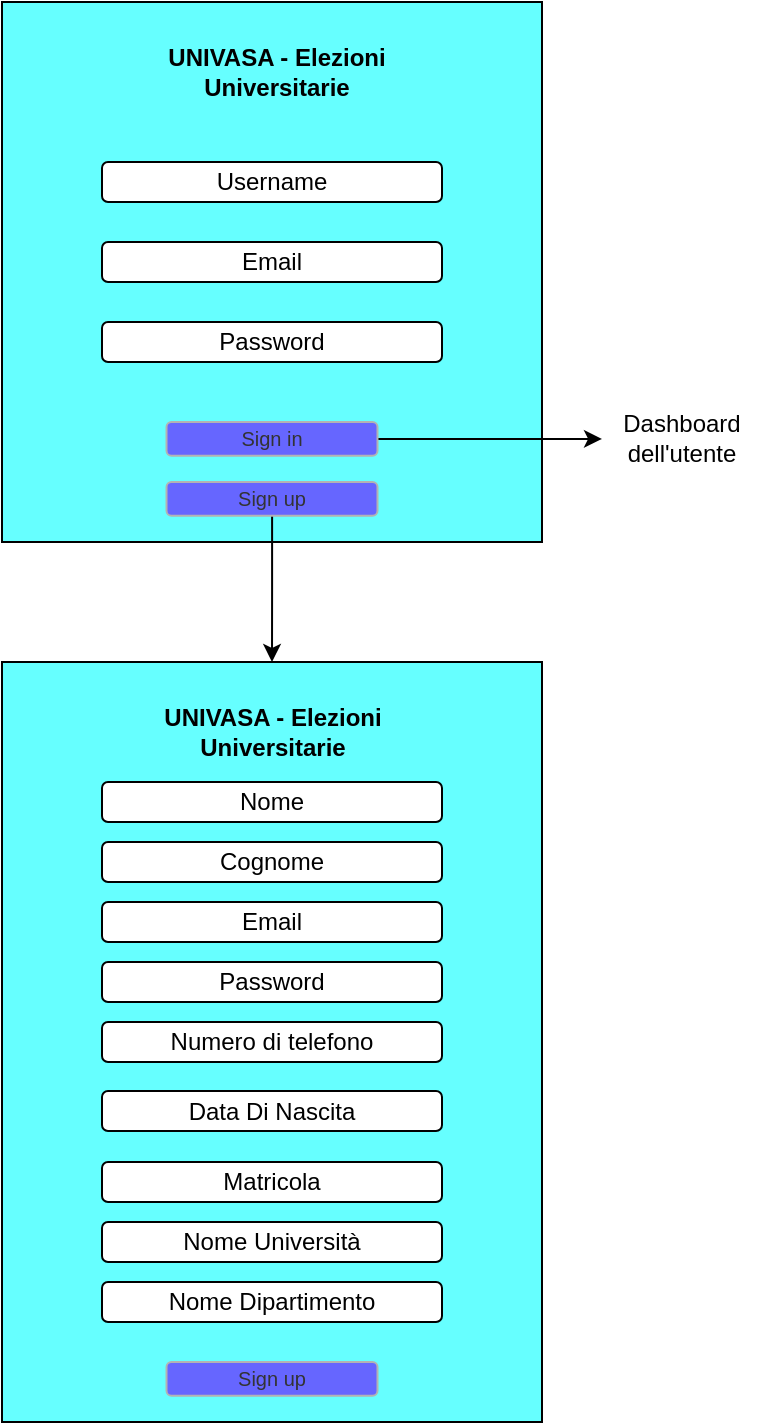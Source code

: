 <mxfile version="13.0.1" type="device"><diagram id="9EoMUhnSam1c6W3MGaWz" name="Page-1"><mxGraphModel dx="1108" dy="510" grid="1" gridSize="10" guides="1" tooltips="1" connect="1" arrows="1" fold="1" page="1" pageScale="1" pageWidth="827" pageHeight="1169" math="0" shadow="0"><root><mxCell id="0"/><mxCell id="1" parent="0"/><mxCell id="_vRcVz94ekLBXzKJkoFG-21" value="" style="rounded=0;whiteSpace=wrap;html=1;strokeColor=#000000;fillColor=#66FFFF;" vertex="1" parent="1"><mxGeometry x="180" y="360" width="270" height="380" as="geometry"/></mxCell><mxCell id="FE44FKlBEFNEd_CQkycl-1" value="" style="whiteSpace=wrap;html=1;aspect=fixed;fillColor=#66FFFF;" parent="1" vertex="1"><mxGeometry x="180" y="30" width="270" height="270" as="geometry"/></mxCell><mxCell id="FE44FKlBEFNEd_CQkycl-4" value="Username&lt;span style=&quot;font-family: monospace ; font-size: 0px&quot;&gt;%3CmxGraphModel%3E%3Croot%3E%3CmxCell%20id%3D%220%22%2F%3E%3CmxCell%20id%3D%221%22%20parent%3D%220%22%2F%3E%3CmxCell%20id%3D%222%22%20value%3D%22Login%22%20style%3D%22text%3Bhtml%3D1%3BstrokeColor%3Dnone%3BfillColor%3Dnone%3Balign%3Dcenter%3BverticalAlign%3Dmiddle%3BwhiteSpace%3Dwrap%3Brounded%3D0%3B%22%20vertex%3D%221%22%20parent%3D%221%22%3E%3CmxGeometry%20x%3D%22295%22%20y%3D%22240%22%20width%3D%2240%22%20height%3D%2220%22%20as%3D%22geometry%22%2F%3E%3C%2FmxCell%3E%3C%2Froot%3E%3C%2FmxGraphModel%3E&lt;/span&gt;" style="rounded=1;whiteSpace=wrap;html=1;" parent="1" vertex="1"><mxGeometry x="230" y="110" width="170" height="20" as="geometry"/></mxCell><mxCell id="FE44FKlBEFNEd_CQkycl-5" value="Email" style="rounded=1;whiteSpace=wrap;html=1;" parent="1" vertex="1"><mxGeometry x="230" y="150" width="170" height="20" as="geometry"/></mxCell><mxCell id="FE44FKlBEFNEd_CQkycl-6" value="Password" style="rounded=1;whiteSpace=wrap;html=1;" parent="1" vertex="1"><mxGeometry x="230" y="190" width="170" height="20" as="geometry"/></mxCell><mxCell id="FE44FKlBEFNEd_CQkycl-7" value="&lt;b&gt;UNIVASA - Elezioni Universitarie&lt;/b&gt;" style="text;html=1;strokeColor=none;fillColor=none;align=center;verticalAlign=middle;whiteSpace=wrap;rounded=0;" parent="1" vertex="1"><mxGeometry x="255" y="50" width="125" height="30" as="geometry"/></mxCell><mxCell id="_vRcVz94ekLBXzKJkoFG-9" value="" style="edgeStyle=orthogonalEdgeStyle;rounded=0;orthogonalLoop=1;jettySize=auto;html=1;entryX=0;entryY=0.5;entryDx=0;entryDy=0;" edge="1" parent="1" source="_vRcVz94ekLBXzKJkoFG-1" target="_vRcVz94ekLBXzKJkoFG-10"><mxGeometry relative="1" as="geometry"><mxPoint x="447.75" y="248.44" as="targetPoint"/></mxGeometry></mxCell><mxCell id="_vRcVz94ekLBXzKJkoFG-1" value="Sign in" style="rounded=1;html=1;shadow=0;dashed=0;whiteSpace=wrap;fontSize=10;fillColor=#6666FF;align=center;strokeColor=#B3B3B3;fontColor=#333333;" vertex="1" parent="1"><mxGeometry x="262.25" y="240" width="105.5" height="16.88" as="geometry"/></mxCell><mxCell id="_vRcVz94ekLBXzKJkoFG-5" value="" style="edgeStyle=orthogonalEdgeStyle;rounded=0;orthogonalLoop=1;jettySize=auto;html=1;entryX=0.5;entryY=0;entryDx=0;entryDy=0;" edge="1" parent="1" source="_vRcVz94ekLBXzKJkoFG-2" target="_vRcVz94ekLBXzKJkoFG-21"><mxGeometry relative="1" as="geometry"><mxPoint x="315" y="360" as="targetPoint"/></mxGeometry></mxCell><mxCell id="_vRcVz94ekLBXzKJkoFG-2" value="Sign up" style="rounded=1;html=1;shadow=0;dashed=0;whiteSpace=wrap;fontSize=10;fillColor=#6666FF;align=center;strokeColor=#B3B3B3;fontColor=#333333;" vertex="1" parent="1"><mxGeometry x="262.25" y="270" width="105.5" height="16.88" as="geometry"/></mxCell><mxCell id="_vRcVz94ekLBXzKJkoFG-7" value="&lt;b&gt;UNIVASA - Elezioni Universitarie&lt;/b&gt;" style="text;html=1;strokeColor=none;fillColor=none;align=center;verticalAlign=middle;whiteSpace=wrap;rounded=0;" vertex="1" parent="1"><mxGeometry x="252.5" y="380" width="125" height="30" as="geometry"/></mxCell><mxCell id="_vRcVz94ekLBXzKJkoFG-10" value="Dashboard dell'utente" style="text;html=1;strokeColor=none;fillColor=none;align=center;verticalAlign=middle;whiteSpace=wrap;rounded=0;" vertex="1" parent="1"><mxGeometry x="480" y="226.88" width="80" height="43.12" as="geometry"/></mxCell><mxCell id="_vRcVz94ekLBXzKJkoFG-11" value="Nome" style="rounded=1;whiteSpace=wrap;html=1;" vertex="1" parent="1"><mxGeometry x="230" y="420" width="170" height="20" as="geometry"/></mxCell><mxCell id="_vRcVz94ekLBXzKJkoFG-12" value="Cognome" style="rounded=1;whiteSpace=wrap;html=1;" vertex="1" parent="1"><mxGeometry x="230" y="450" width="170" height="20" as="geometry"/></mxCell><mxCell id="_vRcVz94ekLBXzKJkoFG-13" value="Email" style="rounded=1;whiteSpace=wrap;html=1;" vertex="1" parent="1"><mxGeometry x="230" y="480" width="170" height="20" as="geometry"/></mxCell><mxCell id="_vRcVz94ekLBXzKJkoFG-14" value="Data Di Nascita" style="rounded=1;whiteSpace=wrap;html=1;" vertex="1" parent="1"><mxGeometry x="230" y="574.5" width="170" height="20" as="geometry"/></mxCell><mxCell id="_vRcVz94ekLBXzKJkoFG-15" value="Nome Dipartimento" style="rounded=1;whiteSpace=wrap;html=1;" vertex="1" parent="1"><mxGeometry x="230" y="670" width="170" height="20" as="geometry"/></mxCell><mxCell id="_vRcVz94ekLBXzKJkoFG-16" value="Nome Università" style="rounded=1;whiteSpace=wrap;html=1;" vertex="1" parent="1"><mxGeometry x="230" y="640" width="170" height="20" as="geometry"/></mxCell><mxCell id="_vRcVz94ekLBXzKJkoFG-17" value="Matricola" style="rounded=1;whiteSpace=wrap;html=1;" vertex="1" parent="1"><mxGeometry x="230" y="610" width="170" height="20" as="geometry"/></mxCell><mxCell id="_vRcVz94ekLBXzKJkoFG-18" value="Numero di telefono" style="rounded=1;whiteSpace=wrap;html=1;" vertex="1" parent="1"><mxGeometry x="230" y="540" width="170" height="20" as="geometry"/></mxCell><mxCell id="_vRcVz94ekLBXzKJkoFG-19" value="Password" style="rounded=1;whiteSpace=wrap;html=1;" vertex="1" parent="1"><mxGeometry x="230" y="510" width="170" height="20" as="geometry"/></mxCell><mxCell id="_vRcVz94ekLBXzKJkoFG-22" value="Sign up" style="rounded=1;html=1;shadow=0;dashed=0;whiteSpace=wrap;fontSize=10;fillColor=#6666FF;align=center;strokeColor=#B3B3B3;fontColor=#333333;" vertex="1" parent="1"><mxGeometry x="262.25" y="710" width="105.5" height="16.88" as="geometry"/></mxCell></root></mxGraphModel></diagram></mxfile>